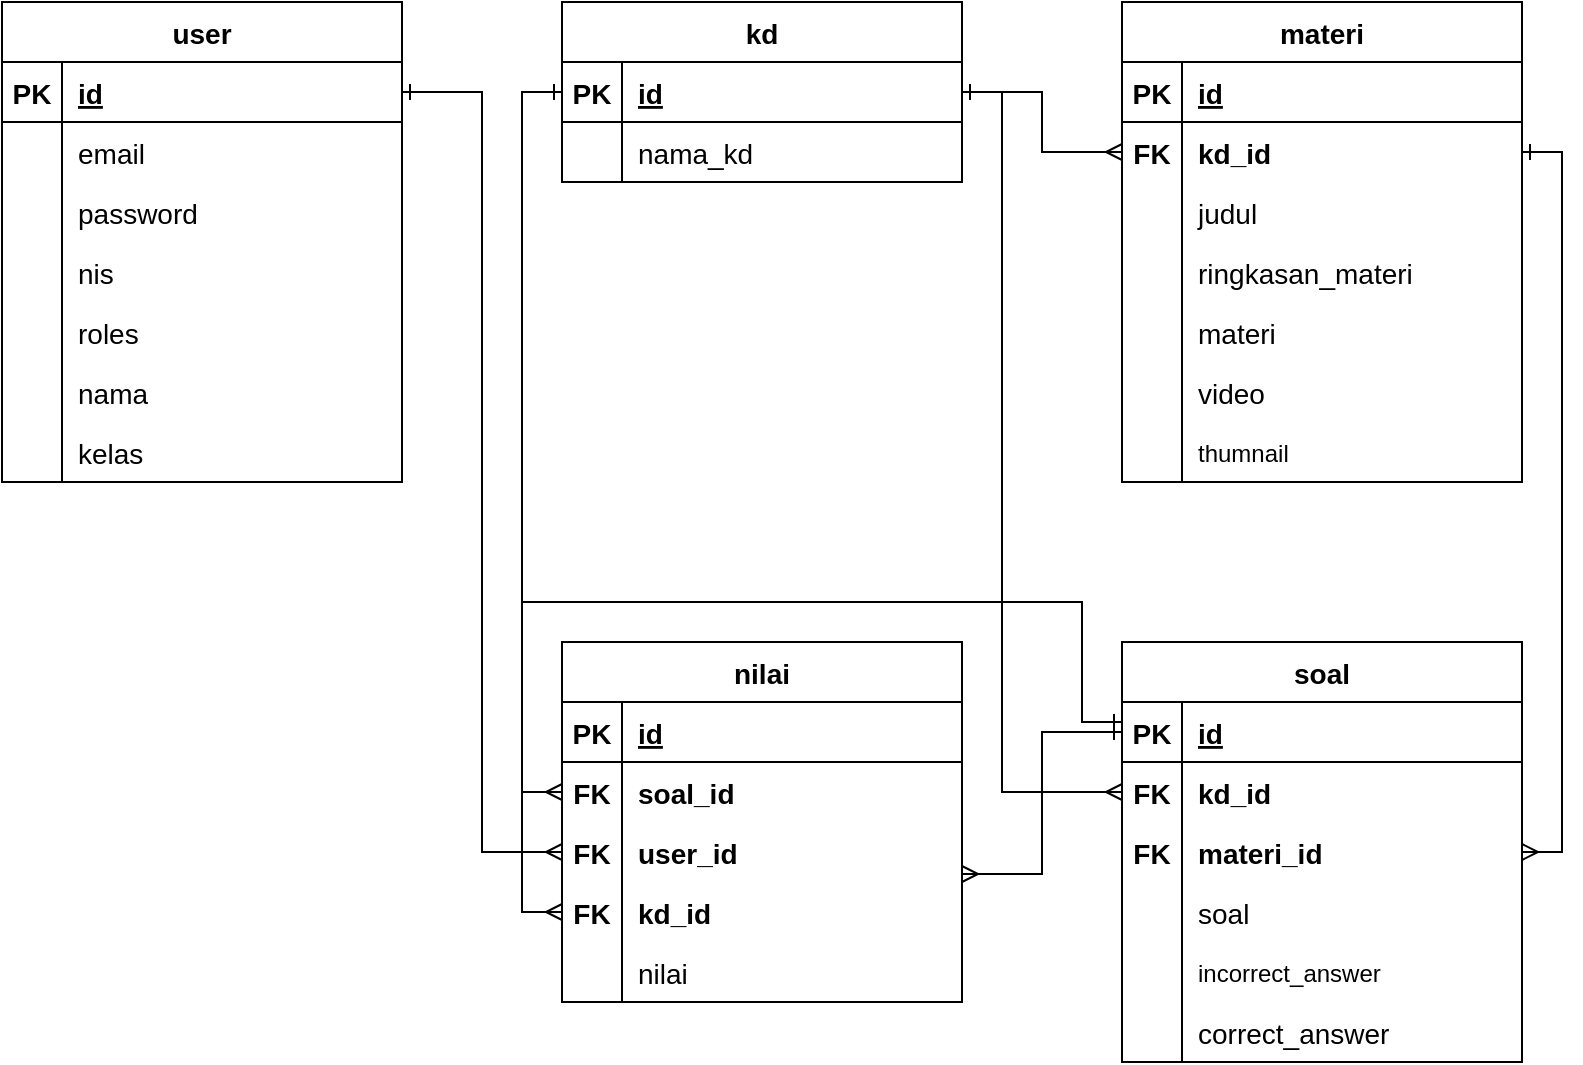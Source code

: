 <mxfile version="16.1.4" type="github">
  <diagram id="auhkhEdHnYrusPeIAhqE" name="Page-1">
    <mxGraphModel dx="1021" dy="579" grid="1" gridSize="10" guides="1" tooltips="1" connect="1" arrows="1" fold="1" page="1" pageScale="1" pageWidth="850" pageHeight="1100" math="0" shadow="0">
      <root>
        <mxCell id="0" />
        <mxCell id="1" parent="0" />
        <mxCell id="r26ibzcgUTYy3HdYwNPF-106" value="" style="edgeStyle=orthogonalEdgeStyle;rounded=0;orthogonalLoop=1;jettySize=auto;html=1;fontSize=14;startArrow=ERone;startFill=0;endArrow=ERmany;endFill=0;entryX=0;entryY=0.5;entryDx=0;entryDy=0;exitX=1;exitY=0.5;exitDx=0;exitDy=0;" parent="1" source="r26ibzcgUTYy3HdYwNPF-2" target="r26ibzcgUTYy3HdYwNPF-93" edge="1">
          <mxGeometry relative="1" as="geometry" />
        </mxCell>
        <mxCell id="r26ibzcgUTYy3HdYwNPF-1" value="user" style="shape=table;startSize=30;container=1;collapsible=1;childLayout=tableLayout;fixedRows=1;rowLines=0;fontStyle=1;align=center;resizeLast=1;fontSize=14;" parent="1" vertex="1">
          <mxGeometry x="40" y="40" width="200" height="240" as="geometry" />
        </mxCell>
        <mxCell id="r26ibzcgUTYy3HdYwNPF-2" value="" style="shape=partialRectangle;collapsible=0;dropTarget=0;pointerEvents=0;fillColor=none;top=0;left=0;bottom=1;right=0;points=[[0,0.5],[1,0.5]];portConstraint=eastwest;fontSize=14;" parent="r26ibzcgUTYy3HdYwNPF-1" vertex="1">
          <mxGeometry y="30" width="200" height="30" as="geometry" />
        </mxCell>
        <mxCell id="r26ibzcgUTYy3HdYwNPF-3" value="PK" style="shape=partialRectangle;connectable=0;fillColor=none;top=0;left=0;bottom=0;right=0;fontStyle=1;overflow=hidden;fontSize=14;" parent="r26ibzcgUTYy3HdYwNPF-2" vertex="1">
          <mxGeometry width="30" height="30" as="geometry">
            <mxRectangle width="30" height="30" as="alternateBounds" />
          </mxGeometry>
        </mxCell>
        <mxCell id="r26ibzcgUTYy3HdYwNPF-4" value="id" style="shape=partialRectangle;connectable=0;fillColor=none;top=0;left=0;bottom=0;right=0;align=left;spacingLeft=6;fontStyle=5;overflow=hidden;fontSize=14;" parent="r26ibzcgUTYy3HdYwNPF-2" vertex="1">
          <mxGeometry x="30" width="170" height="30" as="geometry">
            <mxRectangle width="170" height="30" as="alternateBounds" />
          </mxGeometry>
        </mxCell>
        <mxCell id="r26ibzcgUTYy3HdYwNPF-5" value="" style="shape=partialRectangle;collapsible=0;dropTarget=0;pointerEvents=0;fillColor=none;top=0;left=0;bottom=0;right=0;points=[[0,0.5],[1,0.5]];portConstraint=eastwest;fontSize=14;" parent="r26ibzcgUTYy3HdYwNPF-1" vertex="1">
          <mxGeometry y="60" width="200" height="30" as="geometry" />
        </mxCell>
        <mxCell id="r26ibzcgUTYy3HdYwNPF-6" value="" style="shape=partialRectangle;connectable=0;fillColor=none;top=0;left=0;bottom=0;right=0;editable=1;overflow=hidden;fontSize=14;" parent="r26ibzcgUTYy3HdYwNPF-5" vertex="1">
          <mxGeometry width="30" height="30" as="geometry">
            <mxRectangle width="30" height="30" as="alternateBounds" />
          </mxGeometry>
        </mxCell>
        <mxCell id="r26ibzcgUTYy3HdYwNPF-7" value="email" style="shape=partialRectangle;connectable=0;fillColor=none;top=0;left=0;bottom=0;right=0;align=left;spacingLeft=6;overflow=hidden;fontSize=14;" parent="r26ibzcgUTYy3HdYwNPF-5" vertex="1">
          <mxGeometry x="30" width="170" height="30" as="geometry">
            <mxRectangle width="170" height="30" as="alternateBounds" />
          </mxGeometry>
        </mxCell>
        <mxCell id="r26ibzcgUTYy3HdYwNPF-8" value="" style="shape=partialRectangle;collapsible=0;dropTarget=0;pointerEvents=0;fillColor=none;top=0;left=0;bottom=0;right=0;points=[[0,0.5],[1,0.5]];portConstraint=eastwest;fontSize=14;" parent="r26ibzcgUTYy3HdYwNPF-1" vertex="1">
          <mxGeometry y="90" width="200" height="30" as="geometry" />
        </mxCell>
        <mxCell id="r26ibzcgUTYy3HdYwNPF-9" value="" style="shape=partialRectangle;connectable=0;fillColor=none;top=0;left=0;bottom=0;right=0;editable=1;overflow=hidden;fontSize=14;" parent="r26ibzcgUTYy3HdYwNPF-8" vertex="1">
          <mxGeometry width="30" height="30" as="geometry">
            <mxRectangle width="30" height="30" as="alternateBounds" />
          </mxGeometry>
        </mxCell>
        <mxCell id="r26ibzcgUTYy3HdYwNPF-10" value="password" style="shape=partialRectangle;connectable=0;fillColor=none;top=0;left=0;bottom=0;right=0;align=left;spacingLeft=6;overflow=hidden;fontSize=14;" parent="r26ibzcgUTYy3HdYwNPF-8" vertex="1">
          <mxGeometry x="30" width="170" height="30" as="geometry">
            <mxRectangle width="170" height="30" as="alternateBounds" />
          </mxGeometry>
        </mxCell>
        <mxCell id="r26ibzcgUTYy3HdYwNPF-20" value="" style="shape=partialRectangle;collapsible=0;dropTarget=0;pointerEvents=0;fillColor=none;top=0;left=0;bottom=0;right=0;points=[[0,0.5],[1,0.5]];portConstraint=eastwest;fontSize=14;" parent="r26ibzcgUTYy3HdYwNPF-1" vertex="1">
          <mxGeometry y="120" width="200" height="30" as="geometry" />
        </mxCell>
        <mxCell id="r26ibzcgUTYy3HdYwNPF-21" value="" style="shape=partialRectangle;connectable=0;fillColor=none;top=0;left=0;bottom=0;right=0;editable=1;overflow=hidden;fontSize=14;" parent="r26ibzcgUTYy3HdYwNPF-20" vertex="1">
          <mxGeometry width="30" height="30" as="geometry">
            <mxRectangle width="30" height="30" as="alternateBounds" />
          </mxGeometry>
        </mxCell>
        <mxCell id="r26ibzcgUTYy3HdYwNPF-22" value="nis" style="shape=partialRectangle;connectable=0;fillColor=none;top=0;left=0;bottom=0;right=0;align=left;spacingLeft=6;overflow=hidden;fontSize=14;" parent="r26ibzcgUTYy3HdYwNPF-20" vertex="1">
          <mxGeometry x="30" width="170" height="30" as="geometry">
            <mxRectangle width="170" height="30" as="alternateBounds" />
          </mxGeometry>
        </mxCell>
        <mxCell id="r26ibzcgUTYy3HdYwNPF-11" value="" style="shape=partialRectangle;collapsible=0;dropTarget=0;pointerEvents=0;fillColor=none;top=0;left=0;bottom=0;right=0;points=[[0,0.5],[1,0.5]];portConstraint=eastwest;fontSize=14;" parent="r26ibzcgUTYy3HdYwNPF-1" vertex="1">
          <mxGeometry y="150" width="200" height="30" as="geometry" />
        </mxCell>
        <mxCell id="r26ibzcgUTYy3HdYwNPF-12" value="" style="shape=partialRectangle;connectable=0;fillColor=none;top=0;left=0;bottom=0;right=0;editable=1;overflow=hidden;fontSize=14;" parent="r26ibzcgUTYy3HdYwNPF-11" vertex="1">
          <mxGeometry width="30" height="30" as="geometry">
            <mxRectangle width="30" height="30" as="alternateBounds" />
          </mxGeometry>
        </mxCell>
        <mxCell id="r26ibzcgUTYy3HdYwNPF-13" value="roles" style="shape=partialRectangle;connectable=0;fillColor=none;top=0;left=0;bottom=0;right=0;align=left;spacingLeft=6;overflow=hidden;fontSize=14;" parent="r26ibzcgUTYy3HdYwNPF-11" vertex="1">
          <mxGeometry x="30" width="170" height="30" as="geometry">
            <mxRectangle width="170" height="30" as="alternateBounds" />
          </mxGeometry>
        </mxCell>
        <mxCell id="r26ibzcgUTYy3HdYwNPF-17" value="" style="shape=partialRectangle;collapsible=0;dropTarget=0;pointerEvents=0;fillColor=none;top=0;left=0;bottom=0;right=0;points=[[0,0.5],[1,0.5]];portConstraint=eastwest;fontSize=14;" parent="r26ibzcgUTYy3HdYwNPF-1" vertex="1">
          <mxGeometry y="180" width="200" height="30" as="geometry" />
        </mxCell>
        <mxCell id="r26ibzcgUTYy3HdYwNPF-18" value="" style="shape=partialRectangle;connectable=0;fillColor=none;top=0;left=0;bottom=0;right=0;editable=1;overflow=hidden;fontSize=14;" parent="r26ibzcgUTYy3HdYwNPF-17" vertex="1">
          <mxGeometry width="30" height="30" as="geometry">
            <mxRectangle width="30" height="30" as="alternateBounds" />
          </mxGeometry>
        </mxCell>
        <mxCell id="r26ibzcgUTYy3HdYwNPF-19" value="nama" style="shape=partialRectangle;connectable=0;fillColor=none;top=0;left=0;bottom=0;right=0;align=left;spacingLeft=6;overflow=hidden;fontSize=14;" parent="r26ibzcgUTYy3HdYwNPF-17" vertex="1">
          <mxGeometry x="30" width="170" height="30" as="geometry">
            <mxRectangle width="170" height="30" as="alternateBounds" />
          </mxGeometry>
        </mxCell>
        <mxCell id="r26ibzcgUTYy3HdYwNPF-14" value="" style="shape=partialRectangle;collapsible=0;dropTarget=0;pointerEvents=0;fillColor=none;top=0;left=0;bottom=0;right=0;points=[[0,0.5],[1,0.5]];portConstraint=eastwest;fontSize=14;" parent="r26ibzcgUTYy3HdYwNPF-1" vertex="1">
          <mxGeometry y="210" width="200" height="30" as="geometry" />
        </mxCell>
        <mxCell id="r26ibzcgUTYy3HdYwNPF-15" value="" style="shape=partialRectangle;connectable=0;fillColor=none;top=0;left=0;bottom=0;right=0;editable=1;overflow=hidden;fontSize=14;" parent="r26ibzcgUTYy3HdYwNPF-14" vertex="1">
          <mxGeometry width="30" height="30" as="geometry">
            <mxRectangle width="30" height="30" as="alternateBounds" />
          </mxGeometry>
        </mxCell>
        <mxCell id="r26ibzcgUTYy3HdYwNPF-16" value="kelas" style="shape=partialRectangle;connectable=0;fillColor=none;top=0;left=0;bottom=0;right=0;align=left;spacingLeft=6;overflow=hidden;fontSize=14;" parent="r26ibzcgUTYy3HdYwNPF-14" vertex="1">
          <mxGeometry x="30" width="170" height="30" as="geometry">
            <mxRectangle width="170" height="30" as="alternateBounds" />
          </mxGeometry>
        </mxCell>
        <mxCell id="r26ibzcgUTYy3HdYwNPF-104" value="" style="edgeStyle=orthogonalEdgeStyle;rounded=0;orthogonalLoop=1;jettySize=auto;html=1;fontSize=14;startArrow=ERone;startFill=0;endArrow=ERmany;endFill=0;" parent="1" source="r26ibzcgUTYy3HdYwNPF-23" target="r26ibzcgUTYy3HdYwNPF-40" edge="1">
          <mxGeometry relative="1" as="geometry" />
        </mxCell>
        <mxCell id="r26ibzcgUTYy3HdYwNPF-23" value="kd" style="shape=table;startSize=30;container=1;collapsible=1;childLayout=tableLayout;fixedRows=1;rowLines=0;fontStyle=1;align=center;resizeLast=1;fontSize=14;" parent="1" vertex="1">
          <mxGeometry x="320" y="40" width="200" height="90" as="geometry" />
        </mxCell>
        <mxCell id="r26ibzcgUTYy3HdYwNPF-24" value="" style="shape=partialRectangle;collapsible=0;dropTarget=0;pointerEvents=0;fillColor=none;top=0;left=0;bottom=1;right=0;points=[[0,0.5],[1,0.5]];portConstraint=eastwest;fontSize=14;" parent="r26ibzcgUTYy3HdYwNPF-23" vertex="1">
          <mxGeometry y="30" width="200" height="30" as="geometry" />
        </mxCell>
        <mxCell id="r26ibzcgUTYy3HdYwNPF-25" value="PK" style="shape=partialRectangle;connectable=0;fillColor=none;top=0;left=0;bottom=0;right=0;fontStyle=1;overflow=hidden;fontSize=14;" parent="r26ibzcgUTYy3HdYwNPF-24" vertex="1">
          <mxGeometry width="30" height="30" as="geometry">
            <mxRectangle width="30" height="30" as="alternateBounds" />
          </mxGeometry>
        </mxCell>
        <mxCell id="r26ibzcgUTYy3HdYwNPF-26" value="id" style="shape=partialRectangle;connectable=0;fillColor=none;top=0;left=0;bottom=0;right=0;align=left;spacingLeft=6;fontStyle=5;overflow=hidden;fontSize=14;" parent="r26ibzcgUTYy3HdYwNPF-24" vertex="1">
          <mxGeometry x="30" width="170" height="30" as="geometry">
            <mxRectangle width="170" height="30" as="alternateBounds" />
          </mxGeometry>
        </mxCell>
        <mxCell id="r26ibzcgUTYy3HdYwNPF-27" value="" style="shape=partialRectangle;collapsible=0;dropTarget=0;pointerEvents=0;fillColor=none;top=0;left=0;bottom=0;right=0;points=[[0,0.5],[1,0.5]];portConstraint=eastwest;fontSize=14;" parent="r26ibzcgUTYy3HdYwNPF-23" vertex="1">
          <mxGeometry y="60" width="200" height="30" as="geometry" />
        </mxCell>
        <mxCell id="r26ibzcgUTYy3HdYwNPF-28" value="" style="shape=partialRectangle;connectable=0;fillColor=none;top=0;left=0;bottom=0;right=0;editable=1;overflow=hidden;fontSize=14;" parent="r26ibzcgUTYy3HdYwNPF-27" vertex="1">
          <mxGeometry width="30" height="30" as="geometry">
            <mxRectangle width="30" height="30" as="alternateBounds" />
          </mxGeometry>
        </mxCell>
        <mxCell id="r26ibzcgUTYy3HdYwNPF-29" value="nama_kd" style="shape=partialRectangle;connectable=0;fillColor=none;top=0;left=0;bottom=0;right=0;align=left;spacingLeft=6;overflow=hidden;fontSize=14;" parent="r26ibzcgUTYy3HdYwNPF-27" vertex="1">
          <mxGeometry x="30" width="170" height="30" as="geometry">
            <mxRectangle width="170" height="30" as="alternateBounds" />
          </mxGeometry>
        </mxCell>
        <mxCell id="r26ibzcgUTYy3HdYwNPF-36" value="materi" style="shape=table;startSize=30;container=1;collapsible=1;childLayout=tableLayout;fixedRows=1;rowLines=0;fontStyle=1;align=center;resizeLast=1;fontSize=14;" parent="1" vertex="1">
          <mxGeometry x="600" y="40" width="200" height="240" as="geometry" />
        </mxCell>
        <mxCell id="r26ibzcgUTYy3HdYwNPF-37" value="" style="shape=partialRectangle;collapsible=0;dropTarget=0;pointerEvents=0;fillColor=none;top=0;left=0;bottom=1;right=0;points=[[0,0.5],[1,0.5]];portConstraint=eastwest;fontSize=14;" parent="r26ibzcgUTYy3HdYwNPF-36" vertex="1">
          <mxGeometry y="30" width="200" height="30" as="geometry" />
        </mxCell>
        <mxCell id="r26ibzcgUTYy3HdYwNPF-38" value="PK" style="shape=partialRectangle;connectable=0;fillColor=none;top=0;left=0;bottom=0;right=0;fontStyle=1;overflow=hidden;fontSize=14;" parent="r26ibzcgUTYy3HdYwNPF-37" vertex="1">
          <mxGeometry width="30" height="30" as="geometry">
            <mxRectangle width="30" height="30" as="alternateBounds" />
          </mxGeometry>
        </mxCell>
        <mxCell id="r26ibzcgUTYy3HdYwNPF-39" value="id" style="shape=partialRectangle;connectable=0;fillColor=none;top=0;left=0;bottom=0;right=0;align=left;spacingLeft=6;fontStyle=5;overflow=hidden;fontSize=14;" parent="r26ibzcgUTYy3HdYwNPF-37" vertex="1">
          <mxGeometry x="30" width="170" height="30" as="geometry">
            <mxRectangle width="170" height="30" as="alternateBounds" />
          </mxGeometry>
        </mxCell>
        <mxCell id="r26ibzcgUTYy3HdYwNPF-40" value="" style="shape=partialRectangle;collapsible=0;dropTarget=0;pointerEvents=0;fillColor=none;top=0;left=0;bottom=0;right=0;points=[[0,0.5],[1,0.5]];portConstraint=eastwest;fontSize=14;" parent="r26ibzcgUTYy3HdYwNPF-36" vertex="1">
          <mxGeometry y="60" width="200" height="30" as="geometry" />
        </mxCell>
        <mxCell id="r26ibzcgUTYy3HdYwNPF-41" value="FK" style="shape=partialRectangle;connectable=0;fillColor=none;top=0;left=0;bottom=0;right=0;editable=1;overflow=hidden;fontStyle=1;fontSize=14;" parent="r26ibzcgUTYy3HdYwNPF-40" vertex="1">
          <mxGeometry width="30" height="30" as="geometry">
            <mxRectangle width="30" height="30" as="alternateBounds" />
          </mxGeometry>
        </mxCell>
        <mxCell id="r26ibzcgUTYy3HdYwNPF-42" value="kd_id" style="shape=partialRectangle;connectable=0;fillColor=none;top=0;left=0;bottom=0;right=0;align=left;spacingLeft=6;overflow=hidden;fontStyle=1;fontSize=14;" parent="r26ibzcgUTYy3HdYwNPF-40" vertex="1">
          <mxGeometry x="30" width="170" height="30" as="geometry">
            <mxRectangle width="170" height="30" as="alternateBounds" />
          </mxGeometry>
        </mxCell>
        <mxCell id="r26ibzcgUTYy3HdYwNPF-43" value="" style="shape=partialRectangle;collapsible=0;dropTarget=0;pointerEvents=0;fillColor=none;top=0;left=0;bottom=0;right=0;points=[[0,0.5],[1,0.5]];portConstraint=eastwest;fontSize=14;" parent="r26ibzcgUTYy3HdYwNPF-36" vertex="1">
          <mxGeometry y="90" width="200" height="30" as="geometry" />
        </mxCell>
        <mxCell id="r26ibzcgUTYy3HdYwNPF-44" value="" style="shape=partialRectangle;connectable=0;fillColor=none;top=0;left=0;bottom=0;right=0;editable=1;overflow=hidden;fontSize=14;" parent="r26ibzcgUTYy3HdYwNPF-43" vertex="1">
          <mxGeometry width="30" height="30" as="geometry">
            <mxRectangle width="30" height="30" as="alternateBounds" />
          </mxGeometry>
        </mxCell>
        <mxCell id="r26ibzcgUTYy3HdYwNPF-45" value="judul" style="shape=partialRectangle;connectable=0;fillColor=none;top=0;left=0;bottom=0;right=0;align=left;spacingLeft=6;overflow=hidden;fontSize=14;" parent="r26ibzcgUTYy3HdYwNPF-43" vertex="1">
          <mxGeometry x="30" width="170" height="30" as="geometry">
            <mxRectangle width="170" height="30" as="alternateBounds" />
          </mxGeometry>
        </mxCell>
        <mxCell id="r26ibzcgUTYy3HdYwNPF-46" value="" style="shape=partialRectangle;collapsible=0;dropTarget=0;pointerEvents=0;fillColor=none;top=0;left=0;bottom=0;right=0;points=[[0,0.5],[1,0.5]];portConstraint=eastwest;fontSize=14;" parent="r26ibzcgUTYy3HdYwNPF-36" vertex="1">
          <mxGeometry y="120" width="200" height="30" as="geometry" />
        </mxCell>
        <mxCell id="r26ibzcgUTYy3HdYwNPF-47" value="" style="shape=partialRectangle;connectable=0;fillColor=none;top=0;left=0;bottom=0;right=0;editable=1;overflow=hidden;fontSize=14;" parent="r26ibzcgUTYy3HdYwNPF-46" vertex="1">
          <mxGeometry width="30" height="30" as="geometry">
            <mxRectangle width="30" height="30" as="alternateBounds" />
          </mxGeometry>
        </mxCell>
        <mxCell id="r26ibzcgUTYy3HdYwNPF-48" value="ringkasan_materi" style="shape=partialRectangle;connectable=0;fillColor=none;top=0;left=0;bottom=0;right=0;align=left;spacingLeft=6;overflow=hidden;fontSize=14;" parent="r26ibzcgUTYy3HdYwNPF-46" vertex="1">
          <mxGeometry x="30" width="170" height="30" as="geometry">
            <mxRectangle width="170" height="30" as="alternateBounds" />
          </mxGeometry>
        </mxCell>
        <mxCell id="r26ibzcgUTYy3HdYwNPF-49" value="" style="shape=partialRectangle;collapsible=0;dropTarget=0;pointerEvents=0;fillColor=none;top=0;left=0;bottom=0;right=0;points=[[0,0.5],[1,0.5]];portConstraint=eastwest;fontSize=14;" parent="r26ibzcgUTYy3HdYwNPF-36" vertex="1">
          <mxGeometry y="150" width="200" height="30" as="geometry" />
        </mxCell>
        <mxCell id="r26ibzcgUTYy3HdYwNPF-50" value="" style="shape=partialRectangle;connectable=0;fillColor=none;top=0;left=0;bottom=0;right=0;editable=1;overflow=hidden;fontSize=14;" parent="r26ibzcgUTYy3HdYwNPF-49" vertex="1">
          <mxGeometry width="30" height="30" as="geometry">
            <mxRectangle width="30" height="30" as="alternateBounds" />
          </mxGeometry>
        </mxCell>
        <mxCell id="r26ibzcgUTYy3HdYwNPF-51" value="materi" style="shape=partialRectangle;connectable=0;fillColor=none;top=0;left=0;bottom=0;right=0;align=left;spacingLeft=6;overflow=hidden;fontSize=14;" parent="r26ibzcgUTYy3HdYwNPF-49" vertex="1">
          <mxGeometry x="30" width="170" height="30" as="geometry">
            <mxRectangle width="170" height="30" as="alternateBounds" />
          </mxGeometry>
        </mxCell>
        <mxCell id="r26ibzcgUTYy3HdYwNPF-52" value="" style="shape=partialRectangle;collapsible=0;dropTarget=0;pointerEvents=0;fillColor=none;top=0;left=0;bottom=0;right=0;points=[[0,0.5],[1,0.5]];portConstraint=eastwest;fontSize=14;" parent="r26ibzcgUTYy3HdYwNPF-36" vertex="1">
          <mxGeometry y="180" width="200" height="30" as="geometry" />
        </mxCell>
        <mxCell id="r26ibzcgUTYy3HdYwNPF-53" value="" style="shape=partialRectangle;connectable=0;fillColor=none;top=0;left=0;bottom=0;right=0;editable=1;overflow=hidden;fontSize=14;" parent="r26ibzcgUTYy3HdYwNPF-52" vertex="1">
          <mxGeometry width="30" height="30" as="geometry">
            <mxRectangle width="30" height="30" as="alternateBounds" />
          </mxGeometry>
        </mxCell>
        <mxCell id="r26ibzcgUTYy3HdYwNPF-54" value="video" style="shape=partialRectangle;connectable=0;fillColor=none;top=0;left=0;bottom=0;right=0;align=left;spacingLeft=6;overflow=hidden;fontSize=14;" parent="r26ibzcgUTYy3HdYwNPF-52" vertex="1">
          <mxGeometry x="30" width="170" height="30" as="geometry">
            <mxRectangle width="170" height="30" as="alternateBounds" />
          </mxGeometry>
        </mxCell>
        <mxCell id="muY0IJirJYRWVYOzFXgr-1" value="" style="shape=partialRectangle;collapsible=0;dropTarget=0;pointerEvents=0;fillColor=none;top=0;left=0;bottom=0;right=0;points=[[0,0.5],[1,0.5]];portConstraint=eastwest;" parent="r26ibzcgUTYy3HdYwNPF-36" vertex="1">
          <mxGeometry y="210" width="200" height="30" as="geometry" />
        </mxCell>
        <mxCell id="muY0IJirJYRWVYOzFXgr-2" value="" style="shape=partialRectangle;connectable=0;fillColor=none;top=0;left=0;bottom=0;right=0;fontStyle=0;overflow=hidden;" parent="muY0IJirJYRWVYOzFXgr-1" vertex="1">
          <mxGeometry width="30" height="30" as="geometry">
            <mxRectangle width="30" height="30" as="alternateBounds" />
          </mxGeometry>
        </mxCell>
        <mxCell id="muY0IJirJYRWVYOzFXgr-3" value="thumnail" style="shape=partialRectangle;connectable=0;fillColor=none;top=0;left=0;bottom=0;right=0;align=left;spacingLeft=6;fontStyle=0;overflow=hidden;" parent="muY0IJirJYRWVYOzFXgr-1" vertex="1">
          <mxGeometry x="30" width="170" height="30" as="geometry">
            <mxRectangle width="170" height="30" as="alternateBounds" />
          </mxGeometry>
        </mxCell>
        <mxCell id="r26ibzcgUTYy3HdYwNPF-55" value="soal" style="shape=table;startSize=30;container=1;collapsible=1;childLayout=tableLayout;fixedRows=1;rowLines=0;fontStyle=1;align=center;resizeLast=1;fontSize=14;" parent="1" vertex="1">
          <mxGeometry x="600" y="360" width="200" height="210" as="geometry" />
        </mxCell>
        <mxCell id="r26ibzcgUTYy3HdYwNPF-56" value="" style="shape=partialRectangle;collapsible=0;dropTarget=0;pointerEvents=0;fillColor=none;top=0;left=0;bottom=1;right=0;points=[[0,0.5],[1,0.5]];portConstraint=eastwest;fontSize=14;" parent="r26ibzcgUTYy3HdYwNPF-55" vertex="1">
          <mxGeometry y="30" width="200" height="30" as="geometry" />
        </mxCell>
        <mxCell id="r26ibzcgUTYy3HdYwNPF-57" value="PK" style="shape=partialRectangle;connectable=0;fillColor=none;top=0;left=0;bottom=0;right=0;fontStyle=1;overflow=hidden;fontSize=14;" parent="r26ibzcgUTYy3HdYwNPF-56" vertex="1">
          <mxGeometry width="30" height="30" as="geometry">
            <mxRectangle width="30" height="30" as="alternateBounds" />
          </mxGeometry>
        </mxCell>
        <mxCell id="r26ibzcgUTYy3HdYwNPF-58" value="id" style="shape=partialRectangle;connectable=0;fillColor=none;top=0;left=0;bottom=0;right=0;align=left;spacingLeft=6;fontStyle=5;overflow=hidden;fontSize=14;" parent="r26ibzcgUTYy3HdYwNPF-56" vertex="1">
          <mxGeometry x="30" width="170" height="30" as="geometry">
            <mxRectangle width="170" height="30" as="alternateBounds" />
          </mxGeometry>
        </mxCell>
        <mxCell id="r26ibzcgUTYy3HdYwNPF-59" value="" style="shape=partialRectangle;collapsible=0;dropTarget=0;pointerEvents=0;fillColor=none;top=0;left=0;bottom=0;right=0;points=[[0,0.5],[1,0.5]];portConstraint=eastwest;fontSize=14;" parent="r26ibzcgUTYy3HdYwNPF-55" vertex="1">
          <mxGeometry y="60" width="200" height="30" as="geometry" />
        </mxCell>
        <mxCell id="r26ibzcgUTYy3HdYwNPF-60" value="FK" style="shape=partialRectangle;connectable=0;fillColor=none;top=0;left=0;bottom=0;right=0;editable=1;overflow=hidden;fontStyle=1;fontSize=14;" parent="r26ibzcgUTYy3HdYwNPF-59" vertex="1">
          <mxGeometry width="30" height="30" as="geometry">
            <mxRectangle width="30" height="30" as="alternateBounds" />
          </mxGeometry>
        </mxCell>
        <mxCell id="r26ibzcgUTYy3HdYwNPF-61" value="kd_id" style="shape=partialRectangle;connectable=0;fillColor=none;top=0;left=0;bottom=0;right=0;align=left;spacingLeft=6;overflow=hidden;fontStyle=1;fontSize=14;" parent="r26ibzcgUTYy3HdYwNPF-59" vertex="1">
          <mxGeometry x="30" width="170" height="30" as="geometry">
            <mxRectangle width="170" height="30" as="alternateBounds" />
          </mxGeometry>
        </mxCell>
        <mxCell id="r26ibzcgUTYy3HdYwNPF-62" value="" style="shape=partialRectangle;collapsible=0;dropTarget=0;pointerEvents=0;fillColor=none;top=0;left=0;bottom=0;right=0;points=[[0,0.5],[1,0.5]];portConstraint=eastwest;fontSize=14;" parent="r26ibzcgUTYy3HdYwNPF-55" vertex="1">
          <mxGeometry y="90" width="200" height="30" as="geometry" />
        </mxCell>
        <mxCell id="r26ibzcgUTYy3HdYwNPF-63" value="FK" style="shape=partialRectangle;connectable=0;fillColor=none;top=0;left=0;bottom=0;right=0;editable=1;overflow=hidden;fontStyle=1;fontSize=14;" parent="r26ibzcgUTYy3HdYwNPF-62" vertex="1">
          <mxGeometry width="30" height="30" as="geometry">
            <mxRectangle width="30" height="30" as="alternateBounds" />
          </mxGeometry>
        </mxCell>
        <mxCell id="r26ibzcgUTYy3HdYwNPF-64" value="materi_id" style="shape=partialRectangle;connectable=0;fillColor=none;top=0;left=0;bottom=0;right=0;align=left;spacingLeft=6;overflow=hidden;fontStyle=1;fontSize=14;" parent="r26ibzcgUTYy3HdYwNPF-62" vertex="1">
          <mxGeometry x="30" width="170" height="30" as="geometry">
            <mxRectangle width="170" height="30" as="alternateBounds" />
          </mxGeometry>
        </mxCell>
        <mxCell id="r26ibzcgUTYy3HdYwNPF-65" value="" style="shape=partialRectangle;collapsible=0;dropTarget=0;pointerEvents=0;fillColor=none;top=0;left=0;bottom=0;right=0;points=[[0,0.5],[1,0.5]];portConstraint=eastwest;fontSize=14;" parent="r26ibzcgUTYy3HdYwNPF-55" vertex="1">
          <mxGeometry y="120" width="200" height="30" as="geometry" />
        </mxCell>
        <mxCell id="r26ibzcgUTYy3HdYwNPF-66" value="" style="shape=partialRectangle;connectable=0;fillColor=none;top=0;left=0;bottom=0;right=0;editable=1;overflow=hidden;fontSize=14;" parent="r26ibzcgUTYy3HdYwNPF-65" vertex="1">
          <mxGeometry width="30" height="30" as="geometry">
            <mxRectangle width="30" height="30" as="alternateBounds" />
          </mxGeometry>
        </mxCell>
        <mxCell id="r26ibzcgUTYy3HdYwNPF-67" value="soal" style="shape=partialRectangle;connectable=0;fillColor=none;top=0;left=0;bottom=0;right=0;align=left;spacingLeft=6;overflow=hidden;fontSize=14;" parent="r26ibzcgUTYy3HdYwNPF-65" vertex="1">
          <mxGeometry x="30" width="170" height="30" as="geometry">
            <mxRectangle width="170" height="30" as="alternateBounds" />
          </mxGeometry>
        </mxCell>
        <mxCell id="rAT9TmpmojzI-7xDr6Qf-5" value="" style="shape=partialRectangle;collapsible=0;dropTarget=0;pointerEvents=0;fillColor=none;top=0;left=0;bottom=0;right=0;points=[[0,0.5],[1,0.5]];portConstraint=eastwest;" vertex="1" parent="r26ibzcgUTYy3HdYwNPF-55">
          <mxGeometry y="150" width="200" height="30" as="geometry" />
        </mxCell>
        <mxCell id="rAT9TmpmojzI-7xDr6Qf-6" value="" style="shape=partialRectangle;connectable=0;fillColor=none;top=0;left=0;bottom=0;right=0;editable=1;overflow=hidden;" vertex="1" parent="rAT9TmpmojzI-7xDr6Qf-5">
          <mxGeometry width="30" height="30" as="geometry">
            <mxRectangle width="30" height="30" as="alternateBounds" />
          </mxGeometry>
        </mxCell>
        <mxCell id="rAT9TmpmojzI-7xDr6Qf-7" value="incorrect_answer" style="shape=partialRectangle;connectable=0;fillColor=none;top=0;left=0;bottom=0;right=0;align=left;spacingLeft=6;overflow=hidden;" vertex="1" parent="rAT9TmpmojzI-7xDr6Qf-5">
          <mxGeometry x="30" width="170" height="30" as="geometry">
            <mxRectangle width="170" height="30" as="alternateBounds" />
          </mxGeometry>
        </mxCell>
        <mxCell id="r26ibzcgUTYy3HdYwNPF-80" value="" style="shape=partialRectangle;collapsible=0;dropTarget=0;pointerEvents=0;fillColor=none;top=0;left=0;bottom=0;right=0;points=[[0,0.5],[1,0.5]];portConstraint=eastwest;fontSize=14;" parent="r26ibzcgUTYy3HdYwNPF-55" vertex="1">
          <mxGeometry y="180" width="200" height="30" as="geometry" />
        </mxCell>
        <mxCell id="r26ibzcgUTYy3HdYwNPF-81" value="" style="shape=partialRectangle;connectable=0;fillColor=none;top=0;left=0;bottom=0;right=0;editable=1;overflow=hidden;fontSize=14;" parent="r26ibzcgUTYy3HdYwNPF-80" vertex="1">
          <mxGeometry width="30" height="30" as="geometry">
            <mxRectangle width="30" height="30" as="alternateBounds" />
          </mxGeometry>
        </mxCell>
        <mxCell id="r26ibzcgUTYy3HdYwNPF-82" value="correct_answer" style="shape=partialRectangle;connectable=0;fillColor=none;top=0;left=0;bottom=0;right=0;align=left;spacingLeft=6;overflow=hidden;fontSize=14;" parent="r26ibzcgUTYy3HdYwNPF-80" vertex="1">
          <mxGeometry x="30" width="170" height="30" as="geometry">
            <mxRectangle width="170" height="30" as="alternateBounds" />
          </mxGeometry>
        </mxCell>
        <mxCell id="r26ibzcgUTYy3HdYwNPF-86" value="nilai" style="shape=table;startSize=30;container=1;collapsible=1;childLayout=tableLayout;fixedRows=1;rowLines=0;fontStyle=1;align=center;resizeLast=1;fontSize=14;" parent="1" vertex="1">
          <mxGeometry x="320" y="360" width="200" height="180" as="geometry" />
        </mxCell>
        <mxCell id="r26ibzcgUTYy3HdYwNPF-87" value="" style="shape=partialRectangle;collapsible=0;dropTarget=0;pointerEvents=0;fillColor=none;top=0;left=0;bottom=1;right=0;points=[[0,0.5],[1,0.5]];portConstraint=eastwest;fontSize=14;" parent="r26ibzcgUTYy3HdYwNPF-86" vertex="1">
          <mxGeometry y="30" width="200" height="30" as="geometry" />
        </mxCell>
        <mxCell id="r26ibzcgUTYy3HdYwNPF-88" value="PK" style="shape=partialRectangle;connectable=0;fillColor=none;top=0;left=0;bottom=0;right=0;fontStyle=1;overflow=hidden;fontSize=14;" parent="r26ibzcgUTYy3HdYwNPF-87" vertex="1">
          <mxGeometry width="30" height="30" as="geometry">
            <mxRectangle width="30" height="30" as="alternateBounds" />
          </mxGeometry>
        </mxCell>
        <mxCell id="r26ibzcgUTYy3HdYwNPF-89" value="id" style="shape=partialRectangle;connectable=0;fillColor=none;top=0;left=0;bottom=0;right=0;align=left;spacingLeft=6;fontStyle=5;overflow=hidden;fontSize=14;" parent="r26ibzcgUTYy3HdYwNPF-87" vertex="1">
          <mxGeometry x="30" width="170" height="30" as="geometry">
            <mxRectangle width="170" height="30" as="alternateBounds" />
          </mxGeometry>
        </mxCell>
        <mxCell id="r26ibzcgUTYy3HdYwNPF-90" value="" style="shape=partialRectangle;collapsible=0;dropTarget=0;pointerEvents=0;fillColor=none;top=0;left=0;bottom=0;right=0;points=[[0,0.5],[1,0.5]];portConstraint=eastwest;fontSize=14;" parent="r26ibzcgUTYy3HdYwNPF-86" vertex="1">
          <mxGeometry y="60" width="200" height="30" as="geometry" />
        </mxCell>
        <UserObject label="FK" link="http://media-backend.test" id="r26ibzcgUTYy3HdYwNPF-91">
          <mxCell style="shape=partialRectangle;connectable=0;fillColor=none;top=0;left=0;bottom=0;right=0;editable=1;overflow=hidden;fontStyle=1;fontSize=14;" parent="r26ibzcgUTYy3HdYwNPF-90" vertex="1">
            <mxGeometry width="30" height="30" as="geometry">
              <mxRectangle width="30" height="30" as="alternateBounds" />
            </mxGeometry>
          </mxCell>
        </UserObject>
        <mxCell id="r26ibzcgUTYy3HdYwNPF-92" value="soal_id" style="shape=partialRectangle;connectable=0;fillColor=none;top=0;left=0;bottom=0;right=0;align=left;spacingLeft=6;overflow=hidden;fontStyle=1;fontSize=14;" parent="r26ibzcgUTYy3HdYwNPF-90" vertex="1">
          <mxGeometry x="30" width="170" height="30" as="geometry">
            <mxRectangle width="170" height="30" as="alternateBounds" />
          </mxGeometry>
        </mxCell>
        <mxCell id="r26ibzcgUTYy3HdYwNPF-93" value="" style="shape=partialRectangle;collapsible=0;dropTarget=0;pointerEvents=0;fillColor=none;top=0;left=0;bottom=0;right=0;points=[[0,0.5],[1,0.5]];portConstraint=eastwest;fontSize=14;" parent="r26ibzcgUTYy3HdYwNPF-86" vertex="1">
          <mxGeometry y="90" width="200" height="30" as="geometry" />
        </mxCell>
        <mxCell id="r26ibzcgUTYy3HdYwNPF-94" value="FK" style="shape=partialRectangle;connectable=0;fillColor=none;top=0;left=0;bottom=0;right=0;editable=1;overflow=hidden;fontStyle=1;fontSize=14;" parent="r26ibzcgUTYy3HdYwNPF-93" vertex="1">
          <mxGeometry width="30" height="30" as="geometry">
            <mxRectangle width="30" height="30" as="alternateBounds" />
          </mxGeometry>
        </mxCell>
        <mxCell id="r26ibzcgUTYy3HdYwNPF-95" value="user_id" style="shape=partialRectangle;connectable=0;fillColor=none;top=0;left=0;bottom=0;right=0;align=left;spacingLeft=6;overflow=hidden;fontStyle=1;fontSize=14;" parent="r26ibzcgUTYy3HdYwNPF-93" vertex="1">
          <mxGeometry x="30" width="170" height="30" as="geometry">
            <mxRectangle width="170" height="30" as="alternateBounds" />
          </mxGeometry>
        </mxCell>
        <mxCell id="r26ibzcgUTYy3HdYwNPF-100" value="" style="shape=partialRectangle;collapsible=0;dropTarget=0;pointerEvents=0;fillColor=none;top=0;left=0;bottom=0;right=0;points=[[0,0.5],[1,0.5]];portConstraint=eastwest;fontSize=14;" parent="r26ibzcgUTYy3HdYwNPF-86" vertex="1">
          <mxGeometry y="120" width="200" height="30" as="geometry" />
        </mxCell>
        <mxCell id="r26ibzcgUTYy3HdYwNPF-101" value="FK" style="shape=partialRectangle;connectable=0;fillColor=none;top=0;left=0;bottom=0;right=0;editable=1;overflow=hidden;fontStyle=1;fontSize=14;" parent="r26ibzcgUTYy3HdYwNPF-100" vertex="1">
          <mxGeometry width="30" height="30" as="geometry">
            <mxRectangle width="30" height="30" as="alternateBounds" />
          </mxGeometry>
        </mxCell>
        <mxCell id="r26ibzcgUTYy3HdYwNPF-102" value="kd_id" style="shape=partialRectangle;connectable=0;fillColor=none;top=0;left=0;bottom=0;right=0;align=left;spacingLeft=6;overflow=hidden;fontStyle=1;fontSize=14;" parent="r26ibzcgUTYy3HdYwNPF-100" vertex="1">
          <mxGeometry x="30" width="170" height="30" as="geometry">
            <mxRectangle width="170" height="30" as="alternateBounds" />
          </mxGeometry>
        </mxCell>
        <mxCell id="r26ibzcgUTYy3HdYwNPF-96" value="" style="shape=partialRectangle;collapsible=0;dropTarget=0;pointerEvents=0;fillColor=none;top=0;left=0;bottom=0;right=0;points=[[0,0.5],[1,0.5]];portConstraint=eastwest;fontSize=14;" parent="r26ibzcgUTYy3HdYwNPF-86" vertex="1">
          <mxGeometry y="150" width="200" height="30" as="geometry" />
        </mxCell>
        <mxCell id="r26ibzcgUTYy3HdYwNPF-97" value="" style="shape=partialRectangle;connectable=0;fillColor=none;top=0;left=0;bottom=0;right=0;editable=1;overflow=hidden;fontStyle=1;fontSize=14;" parent="r26ibzcgUTYy3HdYwNPF-96" vertex="1">
          <mxGeometry width="30" height="30" as="geometry">
            <mxRectangle width="30" height="30" as="alternateBounds" />
          </mxGeometry>
        </mxCell>
        <mxCell id="r26ibzcgUTYy3HdYwNPF-98" value="nilai" style="shape=partialRectangle;connectable=0;fillColor=none;top=0;left=0;bottom=0;right=0;align=left;spacingLeft=6;overflow=hidden;fontStyle=0;fontSize=14;" parent="r26ibzcgUTYy3HdYwNPF-96" vertex="1">
          <mxGeometry x="30" width="170" height="30" as="geometry">
            <mxRectangle width="170" height="30" as="alternateBounds" />
          </mxGeometry>
        </mxCell>
        <mxCell id="r26ibzcgUTYy3HdYwNPF-105" value="" style="edgeStyle=orthogonalEdgeStyle;rounded=0;orthogonalLoop=1;jettySize=auto;html=1;fontSize=14;startArrow=ERone;startFill=0;endArrow=ERmany;endFill=0;exitX=1;exitY=0.5;exitDx=0;exitDy=0;entryX=1;entryY=0.5;entryDx=0;entryDy=0;" parent="1" source="r26ibzcgUTYy3HdYwNPF-40" target="r26ibzcgUTYy3HdYwNPF-62" edge="1">
          <mxGeometry relative="1" as="geometry" />
        </mxCell>
        <mxCell id="r26ibzcgUTYy3HdYwNPF-107" value="" style="edgeStyle=orthogonalEdgeStyle;rounded=0;orthogonalLoop=1;jettySize=auto;html=1;fontSize=14;startArrow=ERone;startFill=0;endArrow=ERmany;endFill=0;exitX=0;exitY=0.5;exitDx=0;exitDy=0;" parent="1" source="r26ibzcgUTYy3HdYwNPF-56" edge="1">
          <mxGeometry relative="1" as="geometry">
            <mxPoint x="520" y="476" as="targetPoint" />
            <Array as="points">
              <mxPoint x="560" y="405" />
              <mxPoint x="560" y="476" />
            </Array>
          </mxGeometry>
        </mxCell>
        <mxCell id="r26ibzcgUTYy3HdYwNPF-108" value="" style="edgeStyle=orthogonalEdgeStyle;rounded=0;orthogonalLoop=1;jettySize=auto;html=1;fontSize=14;startArrow=ERone;startFill=0;endArrow=ERmany;endFill=0;exitX=1;exitY=0.5;exitDx=0;exitDy=0;entryX=0;entryY=0.5;entryDx=0;entryDy=0;" parent="1" source="r26ibzcgUTYy3HdYwNPF-24" target="r26ibzcgUTYy3HdYwNPF-59" edge="1">
          <mxGeometry relative="1" as="geometry">
            <mxPoint x="580" y="280" as="sourcePoint" />
            <mxPoint x="520" y="230" as="targetPoint" />
            <Array as="points">
              <mxPoint x="540" y="85" />
              <mxPoint x="540" y="435" />
            </Array>
          </mxGeometry>
        </mxCell>
        <mxCell id="r26ibzcgUTYy3HdYwNPF-112" value="" style="edgeStyle=orthogonalEdgeStyle;rounded=0;orthogonalLoop=1;jettySize=auto;html=1;fontSize=14;startArrow=ERone;startFill=0;endArrow=ERmany;endFill=0;entryX=0;entryY=0.5;entryDx=0;entryDy=0;" parent="1" target="r26ibzcgUTYy3HdYwNPF-90" edge="1">
          <mxGeometry relative="1" as="geometry">
            <mxPoint x="600" y="400" as="sourcePoint" />
            <mxPoint x="330" y="475" as="targetPoint" />
            <Array as="points">
              <mxPoint x="580" y="400" />
              <mxPoint x="580" y="340" />
              <mxPoint x="300" y="340" />
              <mxPoint x="300" y="435" />
            </Array>
          </mxGeometry>
        </mxCell>
        <mxCell id="r26ibzcgUTYy3HdYwNPF-113" value="" style="edgeStyle=orthogonalEdgeStyle;rounded=0;orthogonalLoop=1;jettySize=auto;html=1;fontSize=14;startArrow=ERone;startFill=0;endArrow=ERmany;endFill=0;entryX=0;entryY=0.5;entryDx=0;entryDy=0;exitX=0;exitY=0.5;exitDx=0;exitDy=0;" parent="1" source="r26ibzcgUTYy3HdYwNPF-24" target="r26ibzcgUTYy3HdYwNPF-100" edge="1">
          <mxGeometry relative="1" as="geometry">
            <mxPoint x="260" y="105" as="sourcePoint" />
            <mxPoint x="340" y="485" as="targetPoint" />
          </mxGeometry>
        </mxCell>
      </root>
    </mxGraphModel>
  </diagram>
</mxfile>
